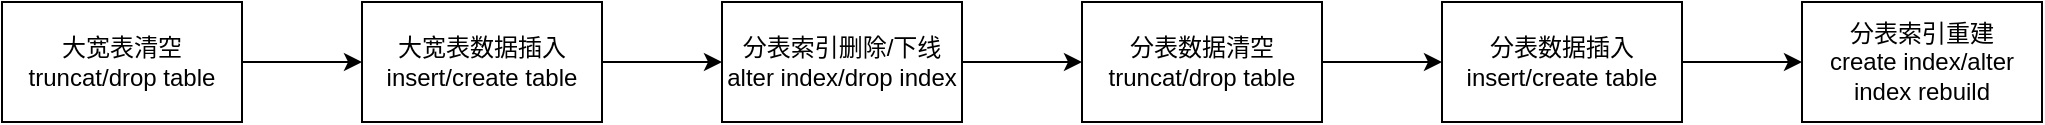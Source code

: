 <mxfile version="20.3.6" type="github">
  <diagram id="nOM_qMWvI7SmRG-4jjiQ" name="第 1 页">
    <mxGraphModel dx="1210" dy="1161" grid="1" gridSize="10" guides="1" tooltips="1" connect="1" arrows="1" fold="1" page="1" pageScale="1" pageWidth="850" pageHeight="1100" math="0" shadow="0">
      <root>
        <mxCell id="0" />
        <mxCell id="1" parent="0" />
        <mxCell id="yaBNe6Gv_1-j6mTm1Kx--7" style="edgeStyle=orthogonalEdgeStyle;rounded=0;orthogonalLoop=1;jettySize=auto;html=1;exitX=1;exitY=0.5;exitDx=0;exitDy=0;" edge="1" parent="1" source="yaBNe6Gv_1-j6mTm1Kx--1" target="yaBNe6Gv_1-j6mTm1Kx--2">
          <mxGeometry relative="1" as="geometry" />
        </mxCell>
        <mxCell id="yaBNe6Gv_1-j6mTm1Kx--1" value="大宽表清空&lt;br&gt;truncat/drop table" style="rounded=0;whiteSpace=wrap;html=1;" vertex="1" parent="1">
          <mxGeometry x="10" y="520" width="120" height="60" as="geometry" />
        </mxCell>
        <mxCell id="yaBNe6Gv_1-j6mTm1Kx--8" style="edgeStyle=orthogonalEdgeStyle;rounded=0;orthogonalLoop=1;jettySize=auto;html=1;exitX=1;exitY=0.5;exitDx=0;exitDy=0;entryX=0;entryY=0.5;entryDx=0;entryDy=0;" edge="1" parent="1" source="yaBNe6Gv_1-j6mTm1Kx--2" target="yaBNe6Gv_1-j6mTm1Kx--3">
          <mxGeometry relative="1" as="geometry" />
        </mxCell>
        <mxCell id="yaBNe6Gv_1-j6mTm1Kx--2" value="大宽表数据插入&lt;br&gt;insert/create table" style="rounded=0;whiteSpace=wrap;html=1;" vertex="1" parent="1">
          <mxGeometry x="190" y="520" width="120" height="60" as="geometry" />
        </mxCell>
        <mxCell id="yaBNe6Gv_1-j6mTm1Kx--9" style="edgeStyle=orthogonalEdgeStyle;rounded=0;orthogonalLoop=1;jettySize=auto;html=1;exitX=1;exitY=0.5;exitDx=0;exitDy=0;entryX=0;entryY=0.5;entryDx=0;entryDy=0;" edge="1" parent="1" source="yaBNe6Gv_1-j6mTm1Kx--3" target="yaBNe6Gv_1-j6mTm1Kx--5">
          <mxGeometry relative="1" as="geometry" />
        </mxCell>
        <mxCell id="yaBNe6Gv_1-j6mTm1Kx--3" value="分表索引删除/下线&lt;br&gt;alter index/drop index" style="rounded=0;whiteSpace=wrap;html=1;" vertex="1" parent="1">
          <mxGeometry x="370" y="520" width="120" height="60" as="geometry" />
        </mxCell>
        <mxCell id="yaBNe6Gv_1-j6mTm1Kx--4" value="分表数据插入&lt;br&gt;insert/create table" style="rounded=0;whiteSpace=wrap;html=1;" vertex="1" parent="1">
          <mxGeometry x="730" y="520" width="120" height="60" as="geometry" />
        </mxCell>
        <mxCell id="yaBNe6Gv_1-j6mTm1Kx--5" value="分表数据清空&lt;br&gt;truncat/drop table" style="rounded=0;whiteSpace=wrap;html=1;" vertex="1" parent="1">
          <mxGeometry x="550" y="520" width="120" height="60" as="geometry" />
        </mxCell>
        <mxCell id="yaBNe6Gv_1-j6mTm1Kx--6" value="分表索引重建&lt;br&gt;create index/alter index rebuild" style="rounded=0;whiteSpace=wrap;html=1;" vertex="1" parent="1">
          <mxGeometry x="910" y="520" width="120" height="60" as="geometry" />
        </mxCell>
        <mxCell id="yaBNe6Gv_1-j6mTm1Kx--10" style="edgeStyle=orthogonalEdgeStyle;rounded=0;orthogonalLoop=1;jettySize=auto;html=1;exitX=1;exitY=0.5;exitDx=0;exitDy=0;entryX=0;entryY=0.5;entryDx=0;entryDy=0;" edge="1" parent="1" source="yaBNe6Gv_1-j6mTm1Kx--5" target="yaBNe6Gv_1-j6mTm1Kx--4">
          <mxGeometry relative="1" as="geometry">
            <mxPoint x="500" y="560" as="sourcePoint" />
            <mxPoint x="560" y="560" as="targetPoint" />
          </mxGeometry>
        </mxCell>
        <mxCell id="yaBNe6Gv_1-j6mTm1Kx--11" style="edgeStyle=orthogonalEdgeStyle;rounded=0;orthogonalLoop=1;jettySize=auto;html=1;exitX=1;exitY=0.5;exitDx=0;exitDy=0;" edge="1" parent="1" source="yaBNe6Gv_1-j6mTm1Kx--4" target="yaBNe6Gv_1-j6mTm1Kx--6">
          <mxGeometry relative="1" as="geometry">
            <mxPoint x="850" y="550" as="sourcePoint" />
            <mxPoint x="740" y="560" as="targetPoint" />
          </mxGeometry>
        </mxCell>
      </root>
    </mxGraphModel>
  </diagram>
</mxfile>
